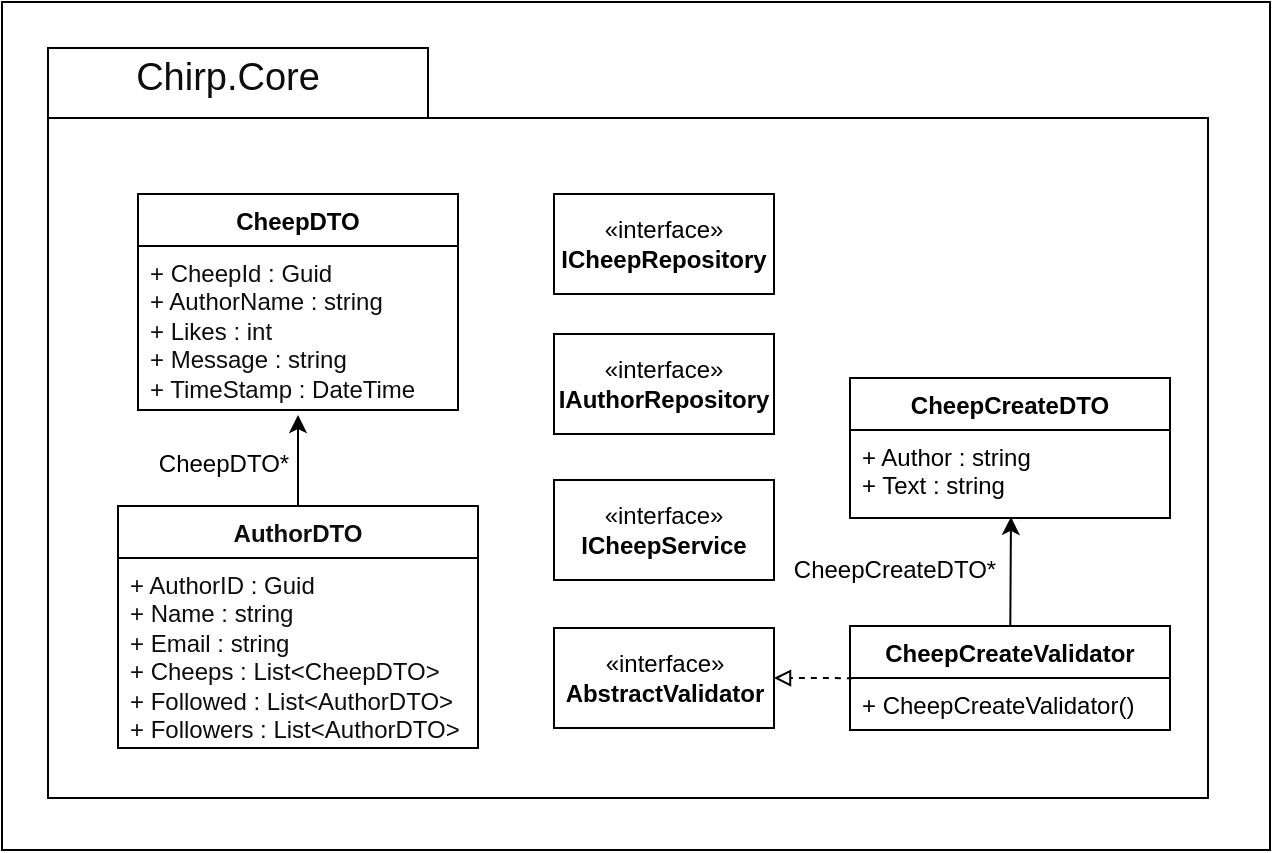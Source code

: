 <mxfile>
    <diagram id="C7YrkhICm45DaJ5SDR4q" name="Page-1">
        <mxGraphModel dx="524" dy="618" grid="0" gridSize="10" guides="1" tooltips="1" connect="1" arrows="1" fold="1" page="1" pageScale="1" pageWidth="850" pageHeight="1100" background="#ffffff" math="0" shadow="0">
            <root>
                <mxCell id="0"/>
                <mxCell id="1" parent="0"/>
                <mxCell id="22" value="" style="rounded=0;whiteSpace=wrap;html=1;fillColor=none;" parent="1" vertex="1">
                    <mxGeometry x="973" y="158" width="634" height="424" as="geometry"/>
                </mxCell>
                <mxCell id="2" value="" style="shape=folder;fontStyle=1;spacingTop=10;tabWidth=190;tabHeight=35;tabPosition=left;html=1;fillColor=none;strokeColor=#000000;" parent="1" vertex="1">
                    <mxGeometry x="996" y="181" width="580" height="375" as="geometry"/>
                </mxCell>
                <mxCell id="3" value="&lt;font color=&quot;#030303&quot;&gt;CheepDTO&lt;/font&gt;" style="swimlane;fontStyle=1;align=center;verticalAlign=top;childLayout=stackLayout;horizontal=1;startSize=26;horizontalStack=0;resizeParent=1;resizeParentMax=0;resizeLast=0;collapsible=1;marginBottom=0;whiteSpace=wrap;html=1;strokeColor=#000000;fillColor=none;" parent="1" vertex="1">
                    <mxGeometry x="1041" y="254" width="160" height="108" as="geometry"/>
                </mxCell>
                <mxCell id="4" value="&lt;font color=&quot;#0d0d0d&quot;&gt;+ CheepId : Guid&lt;br&gt;+ AuthorName : string&lt;br&gt;+ Likes : int&lt;br&gt;+ Message : string&lt;br&gt;+ TimeStamp :&amp;nbsp;&lt;/font&gt;&lt;span style=&quot;color: rgb(13, 13, 13);&quot;&gt;DateTime&lt;/span&gt;" style="text;strokeColor=none;fillColor=none;align=left;verticalAlign=top;spacingLeft=4;spacingRight=4;overflow=hidden;rotatable=0;points=[[0,0.5],[1,0.5]];portConstraint=eastwest;whiteSpace=wrap;html=1;" parent="3" vertex="1">
                    <mxGeometry y="26" width="160" height="82" as="geometry"/>
                </mxCell>
                <mxCell id="5" value="&lt;font color=&quot;#0d0d0d&quot;&gt;AuthorDTO&lt;/font&gt;" style="swimlane;fontStyle=1;align=center;verticalAlign=top;childLayout=stackLayout;horizontal=1;startSize=26;horizontalStack=0;resizeParent=1;resizeParentMax=0;resizeLast=0;collapsible=1;marginBottom=0;whiteSpace=wrap;html=1;fillColor=none;strokeWidth=1;strokeColor=#030303;" parent="1" vertex="1">
                    <mxGeometry x="1031" y="410" width="180" height="121" as="geometry"/>
                </mxCell>
                <mxCell id="6" value="&lt;font color=&quot;#0d0d0d&quot;&gt;+ AuthorID : Guid&lt;br&gt;+ Name : string&lt;br&gt;+ Email : string&lt;br&gt;+ Cheeps :&amp;nbsp;&lt;/font&gt;&lt;span style=&quot;color: rgb(13, 13, 13);&quot;&gt;List&amp;lt;CheepDTO&amp;gt;&lt;/span&gt;&lt;font color=&quot;#0d0d0d&quot;&gt;&lt;br&gt;+ Followed :&amp;nbsp;&lt;/font&gt;&lt;span style=&quot;color: rgb(13, 13, 13);&quot;&gt;List&amp;lt;AuthorDTO&amp;gt;&lt;/span&gt;&lt;font color=&quot;#0d0d0d&quot;&gt;&lt;br&gt;+ Followers :&amp;nbsp;&lt;/font&gt;&lt;span style=&quot;color: rgb(13, 13, 13);&quot;&gt;List&amp;lt;AuthorDTO&amp;gt;&lt;/span&gt;&lt;font color=&quot;#0d0d0d&quot;&gt;&lt;br&gt;&lt;/font&gt;" style="text;strokeColor=none;fillColor=none;align=left;verticalAlign=top;spacingLeft=4;spacingRight=4;overflow=hidden;rotatable=0;points=[[0,0.5],[1,0.5]];portConstraint=eastwest;whiteSpace=wrap;html=1;" parent="5" vertex="1">
                    <mxGeometry y="26" width="180" height="95" as="geometry"/>
                </mxCell>
                <mxCell id="7" value="&lt;font color=&quot;#000000&quot;&gt;CheepDTO*&lt;/font&gt;" style="text;html=1;strokeColor=none;fillColor=none;align=center;verticalAlign=middle;whiteSpace=wrap;rounded=0;" parent="1" vertex="1">
                    <mxGeometry x="1054" y="374" width="60" height="30" as="geometry"/>
                </mxCell>
                <mxCell id="8" value="&lt;font color=&quot;#000000&quot;&gt;CheepCreateDTO&lt;/font&gt;" style="swimlane;fontStyle=1;align=center;verticalAlign=top;childLayout=stackLayout;horizontal=1;startSize=26;horizontalStack=0;resizeParent=1;resizeParentMax=0;resizeLast=0;collapsible=1;marginBottom=0;whiteSpace=wrap;html=1;strokeColor=#000000;fillColor=none;" parent="1" vertex="1">
                    <mxGeometry x="1397" y="346" width="160" height="70" as="geometry"/>
                </mxCell>
                <mxCell id="9" value="&lt;font color=&quot;#000000&quot;&gt;+ Author : string&lt;br&gt;+ Text : string&lt;/font&gt;" style="text;strokeColor=none;fillColor=none;align=left;verticalAlign=top;spacingLeft=4;spacingRight=4;overflow=hidden;rotatable=0;points=[[0,0.5],[1,0.5]];portConstraint=eastwest;whiteSpace=wrap;html=1;" parent="8" vertex="1">
                    <mxGeometry y="26" width="160" height="44" as="geometry"/>
                </mxCell>
                <mxCell id="10" value="&lt;font color=&quot;#0d0d0d&quot; style=&quot;font-size: 19px;&quot;&gt;Chirp.Core&lt;/font&gt;" style="text;html=1;strokeColor=none;fillColor=none;align=center;verticalAlign=middle;whiteSpace=wrap;rounded=0;" parent="1" vertex="1">
                    <mxGeometry x="1056" y="181" width="60" height="30" as="geometry"/>
                </mxCell>
                <mxCell id="11" value="&lt;font color=&quot;#000000&quot;&gt;«interface»&lt;br&gt;&lt;b&gt;ICheepRepository&lt;/b&gt;&lt;/font&gt;" style="html=1;whiteSpace=wrap;strokeColor=#000000;fillColor=none;" parent="1" vertex="1">
                    <mxGeometry x="1249" y="254" width="110" height="50" as="geometry"/>
                </mxCell>
                <mxCell id="12" value="&lt;font color=&quot;#030303&quot;&gt;«interface»&lt;br&gt;&lt;b&gt;IAuthorRepository&lt;/b&gt;&lt;/font&gt;" style="html=1;whiteSpace=wrap;strokeColor=#000000;fillColor=none;" parent="1" vertex="1">
                    <mxGeometry x="1249" y="324" width="110" height="50" as="geometry"/>
                </mxCell>
                <mxCell id="13" value="&lt;font color=&quot;#030303&quot;&gt;«interface»&lt;br&gt;&lt;b&gt;ICheepService&lt;/b&gt;&lt;/font&gt;" style="html=1;whiteSpace=wrap;strokeColor=#000000;fillColor=none;" parent="1" vertex="1">
                    <mxGeometry x="1249" y="397" width="110" height="50" as="geometry"/>
                </mxCell>
                <mxCell id="14" style="edgeStyle=none;html=1;entryX=1;entryY=0.5;entryDx=0;entryDy=0;strokeColor=#000000;fontColor=#000000;endArrow=block;endFill=0;exitX=0.009;exitY=0.003;exitDx=0;exitDy=0;exitPerimeter=0;rounded=0;dashed=1;" parent="1" source="17" target="18" edge="1">
                    <mxGeometry relative="1" as="geometry"/>
                </mxCell>
                <mxCell id="15" style="edgeStyle=none;rounded=0;html=1;entryX=0.503;entryY=0.988;entryDx=0;entryDy=0;strokeColor=#000000;fontColor=#000000;endArrow=classic;endFill=1;entryPerimeter=0;" parent="1" source="16" target="9" edge="1">
                    <mxGeometry relative="1" as="geometry"/>
                </mxCell>
                <mxCell id="16" value="CheepCreateValidator" style="swimlane;fontStyle=1;align=center;verticalAlign=top;childLayout=stackLayout;horizontal=1;startSize=26;horizontalStack=0;resizeParent=1;resizeParentMax=0;resizeLast=0;collapsible=1;marginBottom=0;labelBackgroundColor=none;strokeColor=#000000;strokeWidth=1;fontColor=#000000;fillColor=none;" parent="1" vertex="1">
                    <mxGeometry x="1397" y="470" width="160" height="52" as="geometry"/>
                </mxCell>
                <mxCell id="17" value="+ CheepCreateValidator()" style="text;strokeColor=none;fillColor=none;align=left;verticalAlign=top;spacingLeft=4;spacingRight=4;overflow=hidden;rotatable=0;points=[[0,0.5],[1,0.5]];portConstraint=eastwest;labelBackgroundColor=none;strokeWidth=1;fontColor=#000000;" parent="16" vertex="1">
                    <mxGeometry y="26" width="160" height="26" as="geometry"/>
                </mxCell>
                <mxCell id="18" value="«interface»&lt;br&gt;&lt;b&gt;AbstractValidator&lt;/b&gt;" style="html=1;labelBackgroundColor=none;strokeColor=#000000;strokeWidth=1;fontColor=#000000;fillColor=none;" parent="1" vertex="1">
                    <mxGeometry x="1249" y="471" width="110" height="50" as="geometry"/>
                </mxCell>
                <mxCell id="19" value="" style="text;strokeColor=none;fillColor=none;align=left;verticalAlign=middle;spacingTop=-1;spacingLeft=4;spacingRight=4;rotatable=0;labelPosition=right;points=[];portConstraint=eastwest;labelBackgroundColor=none;strokeWidth=1;fontColor=#000000;" parent="1" vertex="1">
                    <mxGeometry x="1351" y="429" width="20" height="14" as="geometry"/>
                </mxCell>
                <mxCell id="20" value="CheepCreateDTO*" style="text;html=1;align=center;verticalAlign=middle;resizable=0;points=[];autosize=1;strokeColor=none;fillColor=none;fontColor=#000000;" parent="1" vertex="1">
                    <mxGeometry x="1359" y="429" width="119" height="26" as="geometry"/>
                </mxCell>
                <mxCell id="21" style="edgeStyle=none;html=1;exitX=0.5;exitY=0;exitDx=0;exitDy=0;strokeColor=#000000;endArrow=classic;endFill=1;entryX=0.5;entryY=1.031;entryDx=0;entryDy=0;entryPerimeter=0;" parent="1" source="5" target="4" edge="1">
                    <mxGeometry relative="1" as="geometry">
                        <mxPoint x="1215.667" y="329.5" as="targetPoint"/>
                    </mxGeometry>
                </mxCell>
            </root>
        </mxGraphModel>
    </diagram>
</mxfile>